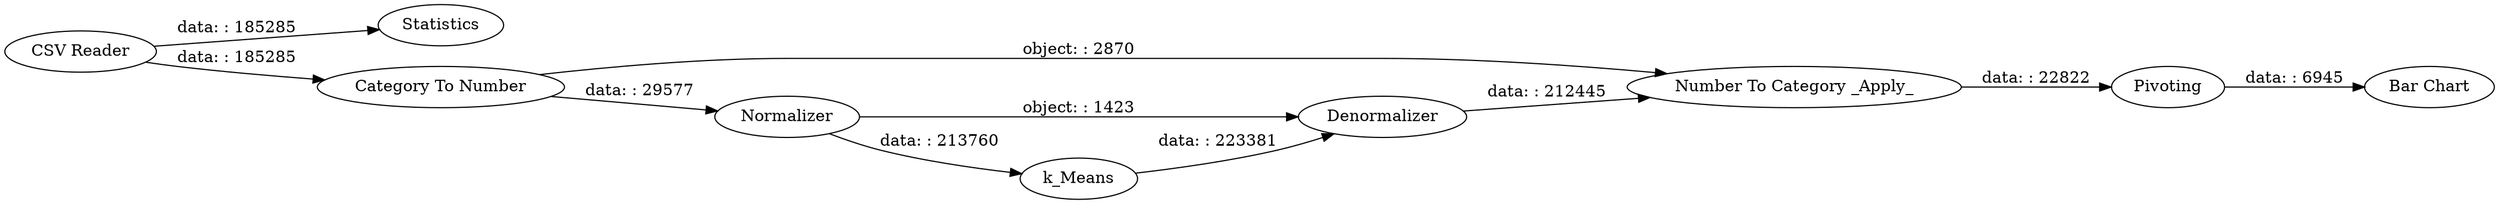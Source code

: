 digraph {
	"-3586191865763951929_29" [label="Number To Category _Apply_"]
	"-3586191865763951929_33" [label=Pivoting]
	"-3586191865763951929_4" [label=Denormalizer]
	"-3586191865763951929_31" [label="Bar Chart"]
	"-3586191865763951929_2" [label=Normalizer]
	"-3586191865763951929_14" [label=Statistics]
	"-3586191865763951929_1" [label="CSV Reader"]
	"-3586191865763951929_3" [label=k_Means]
	"-3586191865763951929_27" [label="Category To Number"]
	"-3586191865763951929_27" -> "-3586191865763951929_2" [label="data: : 29577"]
	"-3586191865763951929_27" -> "-3586191865763951929_29" [label="object: : 2870"]
	"-3586191865763951929_2" -> "-3586191865763951929_4" [label="object: : 1423"]
	"-3586191865763951929_2" -> "-3586191865763951929_3" [label="data: : 213760"]
	"-3586191865763951929_1" -> "-3586191865763951929_14" [label="data: : 185285"]
	"-3586191865763951929_3" -> "-3586191865763951929_4" [label="data: : 223381"]
	"-3586191865763951929_33" -> "-3586191865763951929_31" [label="data: : 6945"]
	"-3586191865763951929_29" -> "-3586191865763951929_33" [label="data: : 22822"]
	"-3586191865763951929_4" -> "-3586191865763951929_29" [label="data: : 212445"]
	"-3586191865763951929_1" -> "-3586191865763951929_27" [label="data: : 185285"]
	rankdir=LR
}
